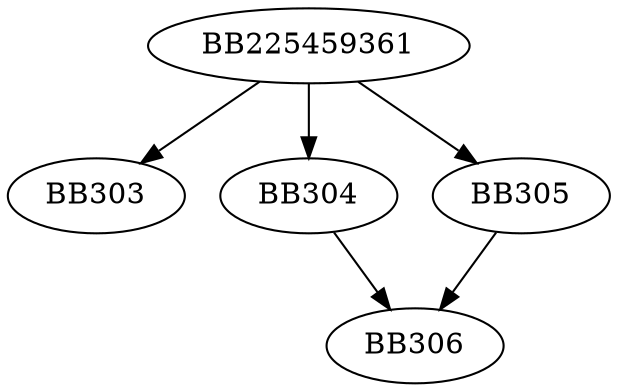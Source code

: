 digraph G{
	BB225459361->BB303;
	BB225459361->BB304;
	BB225459361->BB305;
	BB304->BB306;
	BB305->BB306;
}
